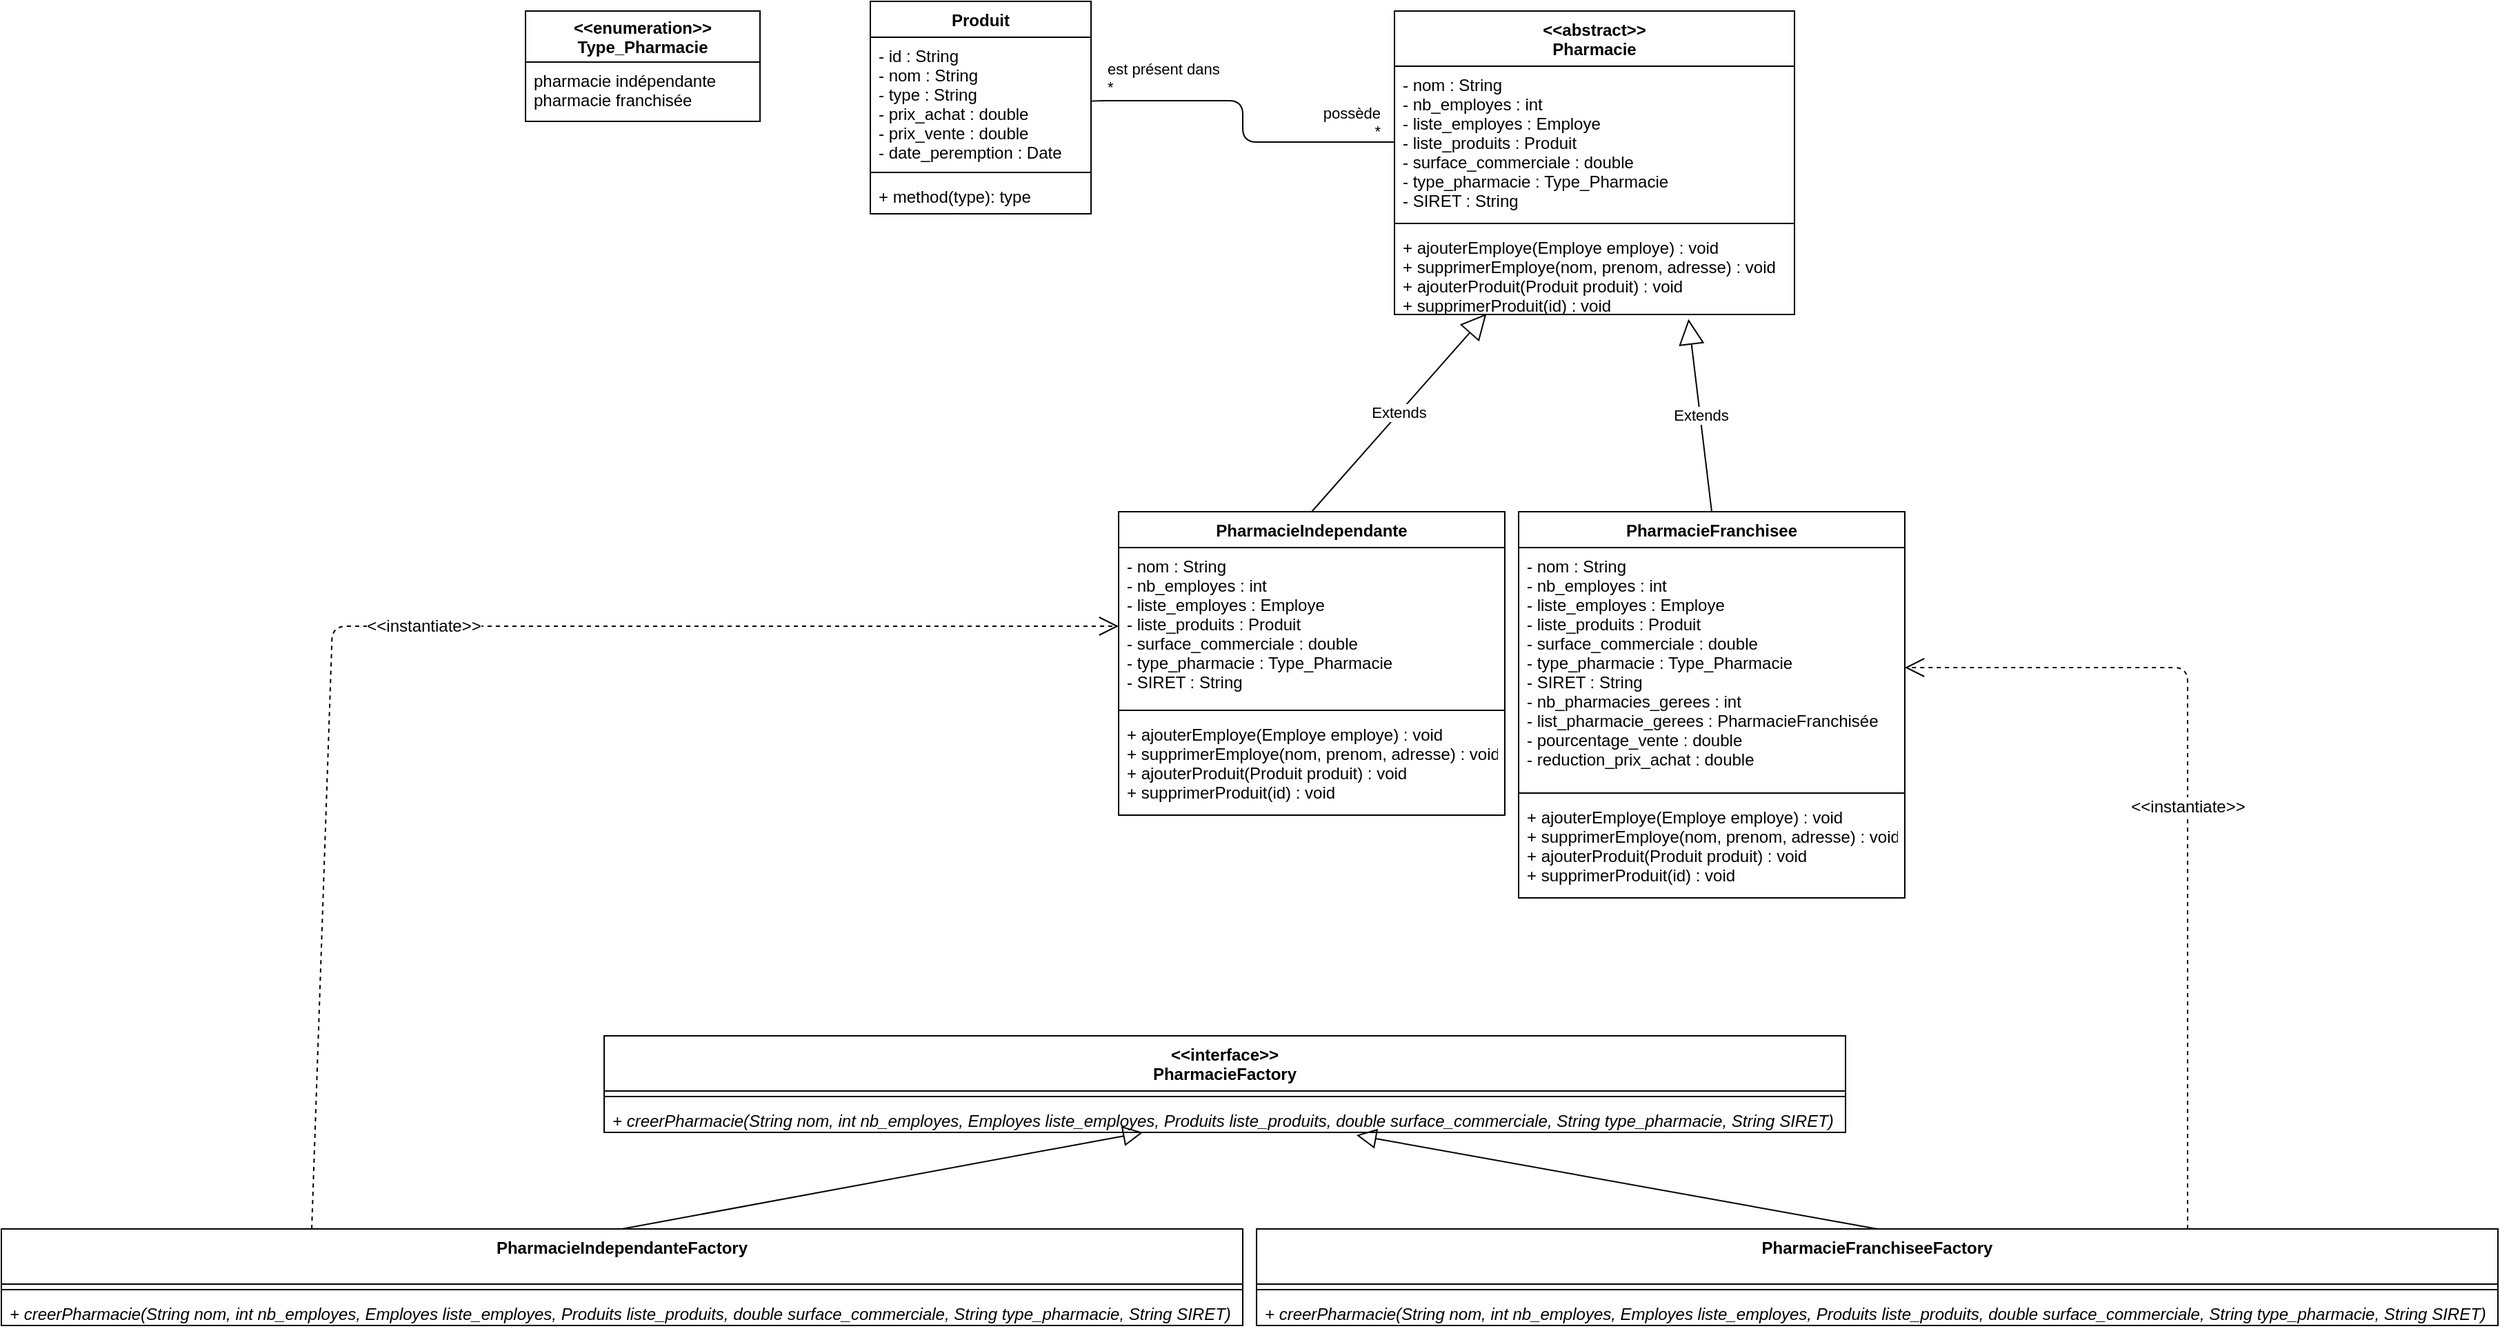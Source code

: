 <mxfile version="13.10.4" type="device"><diagram id="C5RBs43oDa-KdzZeNtuy" name="Page-1"><mxGraphModel dx="1865" dy="580" grid="1" gridSize="10" guides="1" tooltips="1" connect="1" arrows="1" fold="1" page="1" pageScale="1" pageWidth="827" pageHeight="1169" math="0" shadow="0"><root><mxCell id="WIyWlLk6GJQsqaUBKTNV-0"/><mxCell id="WIyWlLk6GJQsqaUBKTNV-1" parent="WIyWlLk6GJQsqaUBKTNV-0"/><mxCell id="57h0DIONwAjRcnTA6J1A-1" value="Produit" style="swimlane;fontStyle=1;align=center;verticalAlign=top;childLayout=stackLayout;horizontal=1;startSize=26;horizontalStack=0;resizeParent=1;resizeParentMax=0;resizeLast=0;collapsible=1;marginBottom=0;" parent="WIyWlLk6GJQsqaUBKTNV-1" vertex="1"><mxGeometry x="120" y="20" width="160" height="154" as="geometry"/></mxCell><mxCell id="57h0DIONwAjRcnTA6J1A-2" value="- id : String&#10;- nom : String&#10;- type : String&#10;- prix_achat : double&#10;- prix_vente : double&#10;- date_peremption : Date" style="text;strokeColor=none;fillColor=none;align=left;verticalAlign=top;spacingLeft=4;spacingRight=4;overflow=hidden;rotatable=0;points=[[0,0.5],[1,0.5]];portConstraint=eastwest;" parent="57h0DIONwAjRcnTA6J1A-1" vertex="1"><mxGeometry y="26" width="160" height="94" as="geometry"/></mxCell><mxCell id="57h0DIONwAjRcnTA6J1A-3" value="" style="line;strokeWidth=1;fillColor=none;align=left;verticalAlign=middle;spacingTop=-1;spacingLeft=3;spacingRight=3;rotatable=0;labelPosition=right;points=[];portConstraint=eastwest;" parent="57h0DIONwAjRcnTA6J1A-1" vertex="1"><mxGeometry y="120" width="160" height="8" as="geometry"/></mxCell><mxCell id="57h0DIONwAjRcnTA6J1A-4" value="+ method(type): type" style="text;strokeColor=none;fillColor=none;align=left;verticalAlign=top;spacingLeft=4;spacingRight=4;overflow=hidden;rotatable=0;points=[[0,0.5],[1,0.5]];portConstraint=eastwest;" parent="57h0DIONwAjRcnTA6J1A-1" vertex="1"><mxGeometry y="128" width="160" height="26" as="geometry"/></mxCell><mxCell id="57h0DIONwAjRcnTA6J1A-5" value="&lt;&lt;abstract&gt;&gt;&#10;Pharmacie" style="swimlane;fontStyle=1;align=center;verticalAlign=top;childLayout=stackLayout;horizontal=1;startSize=40;horizontalStack=0;resizeParent=1;resizeParentMax=0;resizeLast=0;collapsible=1;marginBottom=0;" parent="WIyWlLk6GJQsqaUBKTNV-1" vertex="1"><mxGeometry x="500" y="27" width="290" height="220" as="geometry"/></mxCell><mxCell id="57h0DIONwAjRcnTA6J1A-6" value="- nom : String&#10;- nb_employes : int&#10;- liste_employes : Employe&#10;- liste_produits : Produit&#10;- surface_commerciale : double&#10;- type_pharmacie : Type_Pharmacie&#10;- SIRET : String" style="text;strokeColor=none;fillColor=none;align=left;verticalAlign=top;spacingLeft=4;spacingRight=4;overflow=hidden;rotatable=0;points=[[0,0.5],[1,0.5]];portConstraint=eastwest;" parent="57h0DIONwAjRcnTA6J1A-5" vertex="1"><mxGeometry y="40" width="290" height="110" as="geometry"/></mxCell><mxCell id="57h0DIONwAjRcnTA6J1A-7" value="" style="line;strokeWidth=1;fillColor=none;align=left;verticalAlign=middle;spacingTop=-1;spacingLeft=3;spacingRight=3;rotatable=0;labelPosition=right;points=[];portConstraint=eastwest;" parent="57h0DIONwAjRcnTA6J1A-5" vertex="1"><mxGeometry y="150" width="290" height="8" as="geometry"/></mxCell><mxCell id="57h0DIONwAjRcnTA6J1A-8" value="+ ajouterEmploye(Employe employe) : void&#10;+ supprimerEmploye(nom, prenom, adresse) : void&#10;+ ajouterProduit(Produit produit) : void&#10;+ supprimerProduit(id) : void" style="text;strokeColor=none;fillColor=none;align=left;verticalAlign=top;spacingLeft=4;spacingRight=4;overflow=hidden;rotatable=0;points=[[0,0.5],[1,0.5]];portConstraint=eastwest;" parent="57h0DIONwAjRcnTA6J1A-5" vertex="1"><mxGeometry y="158" width="290" height="62" as="geometry"/></mxCell><mxCell id="57h0DIONwAjRcnTA6J1A-9" value="PharmacieIndependante" style="swimlane;fontStyle=1;align=center;verticalAlign=top;childLayout=stackLayout;horizontal=1;startSize=26;horizontalStack=0;resizeParent=1;resizeParentMax=0;resizeLast=0;collapsible=1;marginBottom=0;" parent="WIyWlLk6GJQsqaUBKTNV-1" vertex="1"><mxGeometry x="300" y="390" width="280" height="220" as="geometry"/></mxCell><mxCell id="57h0DIONwAjRcnTA6J1A-10" value="- nom : String&#10;- nb_employes : int&#10;- liste_employes : Employe&#10;- liste_produits : Produit&#10;- surface_commerciale : double&#10;- type_pharmacie : Type_Pharmacie&#10;- SIRET : String" style="text;strokeColor=none;fillColor=none;align=left;verticalAlign=top;spacingLeft=4;spacingRight=4;overflow=hidden;rotatable=0;points=[[0,0.5],[1,0.5]];portConstraint=eastwest;" parent="57h0DIONwAjRcnTA6J1A-9" vertex="1"><mxGeometry y="26" width="280" height="114" as="geometry"/></mxCell><mxCell id="57h0DIONwAjRcnTA6J1A-11" value="" style="line;strokeWidth=1;fillColor=none;align=left;verticalAlign=middle;spacingTop=-1;spacingLeft=3;spacingRight=3;rotatable=0;labelPosition=right;points=[];portConstraint=eastwest;" parent="57h0DIONwAjRcnTA6J1A-9" vertex="1"><mxGeometry y="140" width="280" height="8" as="geometry"/></mxCell><mxCell id="57h0DIONwAjRcnTA6J1A-12" value="+ ajouterEmploye(Employe employe) : void&#10;+ supprimerEmploye(nom, prenom, adresse) : void&#10;+ ajouterProduit(Produit produit) : void&#10;+ supprimerProduit(id) : void" style="text;strokeColor=none;fillColor=none;align=left;verticalAlign=top;spacingLeft=4;spacingRight=4;overflow=hidden;rotatable=0;points=[[0,0.5],[1,0.5]];portConstraint=eastwest;" parent="57h0DIONwAjRcnTA6J1A-9" vertex="1"><mxGeometry y="148" width="280" height="72" as="geometry"/></mxCell><mxCell id="57h0DIONwAjRcnTA6J1A-13" value="PharmacieFranchisee" style="swimlane;fontStyle=1;align=center;verticalAlign=top;childLayout=stackLayout;horizontal=1;startSize=26;horizontalStack=0;resizeParent=1;resizeParentMax=0;resizeLast=0;collapsible=1;marginBottom=0;" parent="WIyWlLk6GJQsqaUBKTNV-1" vertex="1"><mxGeometry x="590" y="390" width="280" height="280" as="geometry"/></mxCell><mxCell id="57h0DIONwAjRcnTA6J1A-14" value="- nom : String&#10;- nb_employes : int&#10;- liste_employes : Employe&#10;- liste_produits : Produit&#10;- surface_commerciale : double&#10;- type_pharmacie : Type_Pharmacie&#10;- SIRET : String&#10;- nb_pharmacies_gerees : int&#10;- list_pharmacie_gerees : PharmacieFranchisée&#10;- pourcentage_vente : double&#10;- reduction_prix_achat : double&#10;" style="text;strokeColor=none;fillColor=none;align=left;verticalAlign=top;spacingLeft=4;spacingRight=4;overflow=hidden;rotatable=0;points=[[0,0.5],[1,0.5]];portConstraint=eastwest;" parent="57h0DIONwAjRcnTA6J1A-13" vertex="1"><mxGeometry y="26" width="280" height="174" as="geometry"/></mxCell><mxCell id="57h0DIONwAjRcnTA6J1A-15" value="" style="line;strokeWidth=1;fillColor=none;align=left;verticalAlign=middle;spacingTop=-1;spacingLeft=3;spacingRight=3;rotatable=0;labelPosition=right;points=[];portConstraint=eastwest;" parent="57h0DIONwAjRcnTA6J1A-13" vertex="1"><mxGeometry y="200" width="280" height="8" as="geometry"/></mxCell><mxCell id="57h0DIONwAjRcnTA6J1A-16" value="+ ajouterEmploye(Employe employe) : void&#10;+ supprimerEmploye(nom, prenom, adresse) : void&#10;+ ajouterProduit(Produit produit) : void&#10;+ supprimerProduit(id) : void" style="text;strokeColor=none;fillColor=none;align=left;verticalAlign=top;spacingLeft=4;spacingRight=4;overflow=hidden;rotatable=0;points=[[0,0.5],[1,0.5]];portConstraint=eastwest;" parent="57h0DIONwAjRcnTA6J1A-13" vertex="1"><mxGeometry y="208" width="280" height="72" as="geometry"/></mxCell><mxCell id="57h0DIONwAjRcnTA6J1A-35" value="Extends" style="endArrow=block;endSize=16;endFill=0;html=1;exitX=0.5;exitY=0;exitDx=0;exitDy=0;entryX=0.23;entryY=0.992;entryDx=0;entryDy=0;entryPerimeter=0;" parent="WIyWlLk6GJQsqaUBKTNV-1" source="57h0DIONwAjRcnTA6J1A-9" target="57h0DIONwAjRcnTA6J1A-8" edge="1"><mxGeometry width="160" relative="1" as="geometry"><mxPoint x="354" y="610" as="sourcePoint"/><mxPoint x="127.6" y="640.598" as="targetPoint"/></mxGeometry></mxCell><mxCell id="57h0DIONwAjRcnTA6J1A-36" value="Extends" style="endArrow=block;endSize=16;endFill=0;html=1;exitX=0.5;exitY=0;exitDx=0;exitDy=0;entryX=0.735;entryY=1.054;entryDx=0;entryDy=0;entryPerimeter=0;" parent="WIyWlLk6GJQsqaUBKTNV-1" source="57h0DIONwAjRcnTA6J1A-13" target="57h0DIONwAjRcnTA6J1A-8" edge="1"><mxGeometry width="160" relative="1" as="geometry"><mxPoint x="364" y="620" as="sourcePoint"/><mxPoint x="137.6" y="650.598" as="targetPoint"/></mxGeometry></mxCell><mxCell id="57h0DIONwAjRcnTA6J1A-41" value="" style="endArrow=none;html=1;edgeStyle=orthogonalEdgeStyle;exitX=1;exitY=0.5;exitDx=0;exitDy=0;entryX=0;entryY=0.5;entryDx=0;entryDy=0;" parent="WIyWlLk6GJQsqaUBKTNV-1" source="57h0DIONwAjRcnTA6J1A-2" target="57h0DIONwAjRcnTA6J1A-6" edge="1"><mxGeometry relative="1" as="geometry"><mxPoint x="330" y="300" as="sourcePoint"/><mxPoint x="360" y="260" as="targetPoint"/><Array as="points"><mxPoint x="280" y="92"/><mxPoint x="390" y="92"/><mxPoint x="390" y="122"/></Array></mxGeometry></mxCell><mxCell id="57h0DIONwAjRcnTA6J1A-42" value="est présent dans&lt;br&gt;*" style="edgeLabel;resizable=0;html=1;align=left;verticalAlign=bottom;labelBackgroundColor=none;" parent="57h0DIONwAjRcnTA6J1A-41" connectable="0" vertex="1"><mxGeometry x="-1" relative="1" as="geometry"><mxPoint x="10" y="-3" as="offset"/></mxGeometry></mxCell><mxCell id="57h0DIONwAjRcnTA6J1A-43" value="possède&lt;br&gt;*" style="edgeLabel;resizable=0;html=1;align=right;verticalAlign=bottom;labelBackgroundColor=none;" parent="57h0DIONwAjRcnTA6J1A-41" connectable="0" vertex="1"><mxGeometry x="1" relative="1" as="geometry"><mxPoint x="-10" as="offset"/></mxGeometry></mxCell><mxCell id="57h0DIONwAjRcnTA6J1A-49" value="&lt;&lt;enumeration&gt;&gt;&#10;Type_Pharmacie" style="swimlane;fontStyle=1;childLayout=stackLayout;horizontal=1;startSize=37;fillColor=none;horizontalStack=0;resizeParent=1;resizeParentMax=0;resizeLast=0;collapsible=1;marginBottom=0;" parent="WIyWlLk6GJQsqaUBKTNV-1" vertex="1"><mxGeometry x="-130" y="27" width="170" height="80" as="geometry"/></mxCell><mxCell id="57h0DIONwAjRcnTA6J1A-50" value="pharmacie indépendante&#10;pharmacie franchisée" style="text;strokeColor=none;fillColor=none;align=left;verticalAlign=top;spacingLeft=4;spacingRight=4;overflow=hidden;rotatable=0;points=[[0,0.5],[1,0.5]];portConstraint=eastwest;" parent="57h0DIONwAjRcnTA6J1A-49" vertex="1"><mxGeometry y="37" width="170" height="43" as="geometry"/></mxCell><mxCell id="k_t0KSimlP1pCgttoNiv-0" value="&lt;&lt;interface&gt;&gt;&#10;PharmacieFactory" style="swimlane;fontStyle=1;align=center;verticalAlign=top;childLayout=stackLayout;horizontal=1;startSize=40;horizontalStack=0;resizeParent=1;resizeParentMax=0;resizeLast=0;collapsible=1;marginBottom=0;fontSize=12;" parent="WIyWlLk6GJQsqaUBKTNV-1" vertex="1"><mxGeometry x="-73" y="770" width="900" height="70" as="geometry"/></mxCell><mxCell id="k_t0KSimlP1pCgttoNiv-1" value="" style="line;strokeWidth=1;fillColor=none;align=left;verticalAlign=middle;spacingTop=-1;spacingLeft=3;spacingRight=3;rotatable=0;labelPosition=right;points=[];portConstraint=eastwest;" parent="k_t0KSimlP1pCgttoNiv-0" vertex="1"><mxGeometry y="40" width="900" height="8" as="geometry"/></mxCell><mxCell id="k_t0KSimlP1pCgttoNiv-2" value="+ creerPharmacie(String nom, int nb_employes, Employes liste_employes, Produits liste_produits, double surface_commerciale, String type_pharmacie, String SIRET)" style="text;strokeColor=none;fillColor=none;align=left;verticalAlign=top;spacingLeft=4;spacingRight=4;overflow=hidden;rotatable=0;points=[[0,0.5],[1,0.5]];portConstraint=eastwest;fontStyle=2" parent="k_t0KSimlP1pCgttoNiv-0" vertex="1"><mxGeometry y="48" width="900" height="22" as="geometry"/></mxCell><mxCell id="k_t0KSimlP1pCgttoNiv-6" value="PharmacieIndependanteFactory" style="swimlane;fontStyle=1;align=center;verticalAlign=top;childLayout=stackLayout;horizontal=1;startSize=40;horizontalStack=0;resizeParent=1;resizeParentMax=0;resizeLast=0;collapsible=1;marginBottom=0;fontSize=12;" parent="WIyWlLk6GJQsqaUBKTNV-1" vertex="1"><mxGeometry x="-510" y="910" width="900" height="70" as="geometry"/></mxCell><mxCell id="k_t0KSimlP1pCgttoNiv-7" value="" style="line;strokeWidth=1;fillColor=none;align=left;verticalAlign=middle;spacingTop=-1;spacingLeft=3;spacingRight=3;rotatable=0;labelPosition=right;points=[];portConstraint=eastwest;" parent="k_t0KSimlP1pCgttoNiv-6" vertex="1"><mxGeometry y="40" width="900" height="8" as="geometry"/></mxCell><mxCell id="k_t0KSimlP1pCgttoNiv-8" value="+ creerPharmacie(String nom, int nb_employes, Employes liste_employes, Produits liste_produits, double surface_commerciale, String type_pharmacie, String SIRET)" style="text;strokeColor=none;fillColor=none;align=left;verticalAlign=top;spacingLeft=4;spacingRight=4;overflow=hidden;rotatable=0;points=[[0,0.5],[1,0.5]];portConstraint=eastwest;fontStyle=2" parent="k_t0KSimlP1pCgttoNiv-6" vertex="1"><mxGeometry y="48" width="900" height="22" as="geometry"/></mxCell><mxCell id="k_t0KSimlP1pCgttoNiv-9" value="PharmacieFranchiseeFactory" style="swimlane;fontStyle=1;align=center;verticalAlign=top;childLayout=stackLayout;horizontal=1;startSize=40;horizontalStack=0;resizeParent=1;resizeParentMax=0;resizeLast=0;collapsible=1;marginBottom=0;fontSize=12;" parent="WIyWlLk6GJQsqaUBKTNV-1" vertex="1"><mxGeometry x="400" y="910" width="900" height="70" as="geometry"/></mxCell><mxCell id="k_t0KSimlP1pCgttoNiv-10" value="" style="line;strokeWidth=1;fillColor=none;align=left;verticalAlign=middle;spacingTop=-1;spacingLeft=3;spacingRight=3;rotatable=0;labelPosition=right;points=[];portConstraint=eastwest;" parent="k_t0KSimlP1pCgttoNiv-9" vertex="1"><mxGeometry y="40" width="900" height="8" as="geometry"/></mxCell><mxCell id="k_t0KSimlP1pCgttoNiv-11" value="+ creerPharmacie(String nom, int nb_employes, Employes liste_employes, Produits liste_produits, double surface_commerciale, String type_pharmacie, String SIRET)" style="text;strokeColor=none;fillColor=none;align=left;verticalAlign=top;spacingLeft=4;spacingRight=4;overflow=hidden;rotatable=0;points=[[0,0.5],[1,0.5]];portConstraint=eastwest;fontStyle=2" parent="k_t0KSimlP1pCgttoNiv-9" vertex="1"><mxGeometry y="48" width="900" height="22" as="geometry"/></mxCell><mxCell id="k_t0KSimlP1pCgttoNiv-12" value="" style="endArrow=block;endFill=0;endSize=12;html=1;fontSize=12;exitX=0.5;exitY=0;exitDx=0;exitDy=0;" parent="WIyWlLk6GJQsqaUBKTNV-1" source="k_t0KSimlP1pCgttoNiv-6" target="k_t0KSimlP1pCgttoNiv-2" edge="1"><mxGeometry width="160" relative="1" as="geometry"><mxPoint x="-405" y="170" as="sourcePoint"/><mxPoint x="-40" y="70" as="targetPoint"/><Array as="points"/></mxGeometry></mxCell><mxCell id="k_t0KSimlP1pCgttoNiv-13" value="" style="endArrow=block;endFill=0;endSize=12;html=1;fontSize=12;exitX=0.5;exitY=0;exitDx=0;exitDy=0;entryX=0.606;entryY=1.091;entryDx=0;entryDy=0;entryPerimeter=0;" parent="WIyWlLk6GJQsqaUBKTNV-1" source="k_t0KSimlP1pCgttoNiv-9" target="k_t0KSimlP1pCgttoNiv-2" edge="1"><mxGeometry width="160" relative="1" as="geometry"><mxPoint x="-50" y="920.0" as="sourcePoint"/><mxPoint x="327.654" y="850.0" as="targetPoint"/><Array as="points"/></mxGeometry></mxCell><mxCell id="k_t0KSimlP1pCgttoNiv-14" value="&amp;lt;&amp;lt;instantiate&amp;gt;&amp;gt;" style="endArrow=open;endSize=12;dashed=1;html=1;fontSize=12;exitX=0.25;exitY=0;exitDx=0;exitDy=0;entryX=0;entryY=0.5;entryDx=0;entryDy=0;" parent="WIyWlLk6GJQsqaUBKTNV-1" source="k_t0KSimlP1pCgttoNiv-6" target="57h0DIONwAjRcnTA6J1A-10" edge="1"><mxGeometry width="160" relative="1" as="geometry"><mxPoint x="-410.85" y="229.757" as="sourcePoint"/><mxPoint x="330" y="480" as="targetPoint"/><Array as="points"><mxPoint x="-270" y="473"/></Array></mxGeometry></mxCell><mxCell id="k_t0KSimlP1pCgttoNiv-15" value="&amp;lt;&amp;lt;instantiate&amp;gt;&amp;gt;" style="endArrow=open;endSize=12;dashed=1;html=1;fontSize=12;exitX=0.75;exitY=0;exitDx=0;exitDy=0;entryX=1;entryY=0.5;entryDx=0;entryDy=0;" parent="WIyWlLk6GJQsqaUBKTNV-1" source="k_t0KSimlP1pCgttoNiv-9" target="57h0DIONwAjRcnTA6J1A-14" edge="1"><mxGeometry width="160" relative="1" as="geometry"><mxPoint x="-275.0" y="920" as="sourcePoint"/><mxPoint x="350" y="483" as="targetPoint"/><Array as="points"><mxPoint x="1075" y="503"/></Array></mxGeometry></mxCell></root></mxGraphModel></diagram></mxfile>